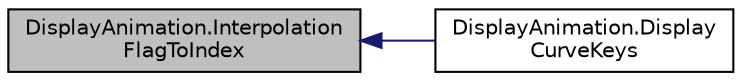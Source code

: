 digraph "DisplayAnimation.InterpolationFlagToIndex"
{
  edge [fontname="Helvetica",fontsize="10",labelfontname="Helvetica",labelfontsize="10"];
  node [fontname="Helvetica",fontsize="10",shape=record];
  rankdir="LR";
  Node40 [label="DisplayAnimation.Interpolation\lFlagToIndex",height=0.2,width=0.4,color="black", fillcolor="grey75", style="filled", fontcolor="black"];
  Node40 -> Node41 [dir="back",color="midnightblue",fontsize="10",style="solid",fontname="Helvetica"];
  Node41 [label="DisplayAnimation.Display\lCurveKeys",height=0.2,width=0.4,color="black", fillcolor="white", style="filled",URL="$namespace_display_animation.html#a64c8447ea8c24d78a6f9f1b258a10f83"];
}
